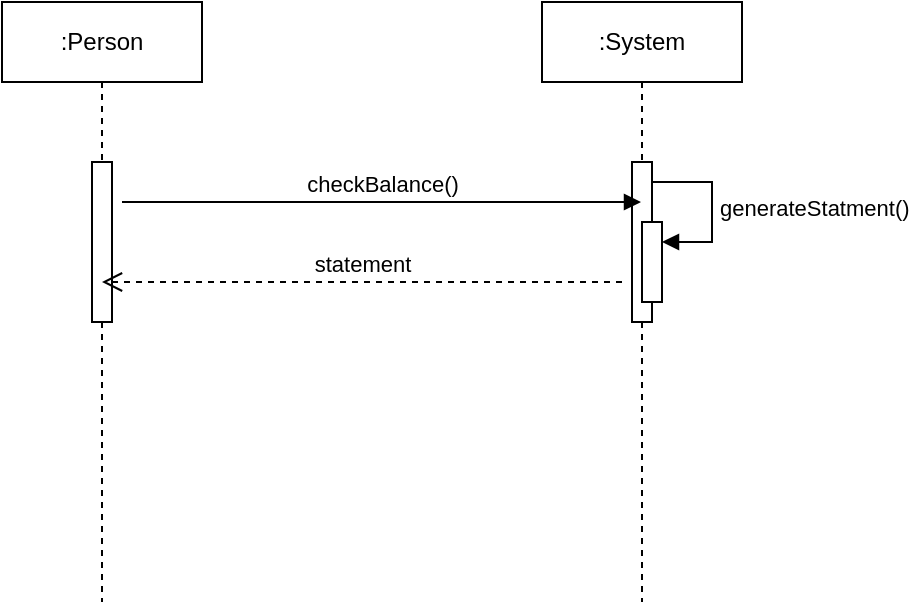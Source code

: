 <mxfile version="22.0.8" type="device">
  <diagram name="Página-1" id="R6Qr1nQNWaYqqbWTMK9z">
    <mxGraphModel dx="954" dy="586" grid="1" gridSize="10" guides="1" tooltips="1" connect="1" arrows="1" fold="1" page="1" pageScale="1" pageWidth="827" pageHeight="1169" math="0" shadow="0">
      <root>
        <mxCell id="0" />
        <mxCell id="1" parent="0" />
        <mxCell id="uFAhXQlHkDznKYTU-1bZ-1" value=":Person" style="shape=umlLifeline;perimeter=lifelinePerimeter;whiteSpace=wrap;html=1;container=1;dropTarget=0;collapsible=0;recursiveResize=0;outlineConnect=0;portConstraint=eastwest;newEdgeStyle={&quot;curved&quot;:0,&quot;rounded&quot;:0};" vertex="1" parent="1">
          <mxGeometry x="50" y="80" width="100" height="300" as="geometry" />
        </mxCell>
        <mxCell id="uFAhXQlHkDznKYTU-1bZ-3" value="" style="html=1;points=[[0,0,0,0,5],[0,1,0,0,-5],[1,0,0,0,5],[1,1,0,0,-5]];perimeter=orthogonalPerimeter;outlineConnect=0;targetShapes=umlLifeline;portConstraint=eastwest;newEdgeStyle={&quot;curved&quot;:0,&quot;rounded&quot;:0};" vertex="1" parent="uFAhXQlHkDznKYTU-1bZ-1">
          <mxGeometry x="45" y="80" width="10" height="80" as="geometry" />
        </mxCell>
        <mxCell id="uFAhXQlHkDznKYTU-1bZ-2" value=":System" style="shape=umlLifeline;perimeter=lifelinePerimeter;whiteSpace=wrap;html=1;container=1;dropTarget=0;collapsible=0;recursiveResize=0;outlineConnect=0;portConstraint=eastwest;newEdgeStyle={&quot;curved&quot;:0,&quot;rounded&quot;:0};" vertex="1" parent="1">
          <mxGeometry x="320" y="80" width="100" height="300" as="geometry" />
        </mxCell>
        <mxCell id="uFAhXQlHkDznKYTU-1bZ-5" value="" style="html=1;points=[[0,0,0,0,5],[0,1,0,0,-5],[1,0,0,0,5],[1,1,0,0,-5]];perimeter=orthogonalPerimeter;outlineConnect=0;targetShapes=umlLifeline;portConstraint=eastwest;newEdgeStyle={&quot;curved&quot;:0,&quot;rounded&quot;:0};" vertex="1" parent="uFAhXQlHkDznKYTU-1bZ-2">
          <mxGeometry x="45" y="80" width="10" height="80" as="geometry" />
        </mxCell>
        <mxCell id="uFAhXQlHkDznKYTU-1bZ-6" value="" style="html=1;points=[[0,0,0,0,5],[0,1,0,0,-5],[1,0,0,0,5],[1,1,0,0,-5]];perimeter=orthogonalPerimeter;outlineConnect=0;targetShapes=umlLifeline;portConstraint=eastwest;newEdgeStyle={&quot;curved&quot;:0,&quot;rounded&quot;:0};" vertex="1" parent="uFAhXQlHkDznKYTU-1bZ-2">
          <mxGeometry x="50" y="110" width="10" height="40" as="geometry" />
        </mxCell>
        <mxCell id="uFAhXQlHkDznKYTU-1bZ-7" value="generateStatment()" style="html=1;align=left;spacingLeft=2;endArrow=block;rounded=0;edgeStyle=orthogonalEdgeStyle;curved=0;rounded=0;" edge="1" parent="uFAhXQlHkDznKYTU-1bZ-2">
          <mxGeometry relative="1" as="geometry">
            <mxPoint x="55" y="90" as="sourcePoint" />
            <Array as="points">
              <mxPoint x="85" y="120" />
            </Array>
            <mxPoint x="60" y="120" as="targetPoint" />
          </mxGeometry>
        </mxCell>
        <mxCell id="uFAhXQlHkDznKYTU-1bZ-4" value="checkBalance()" style="html=1;verticalAlign=bottom;endArrow=block;curved=0;rounded=0;" edge="1" parent="1" target="uFAhXQlHkDznKYTU-1bZ-2">
          <mxGeometry width="80" relative="1" as="geometry">
            <mxPoint x="110" y="180" as="sourcePoint" />
            <mxPoint x="190" y="180" as="targetPoint" />
          </mxGeometry>
        </mxCell>
        <mxCell id="uFAhXQlHkDznKYTU-1bZ-8" value="statement" style="html=1;verticalAlign=bottom;endArrow=open;dashed=1;endSize=8;curved=0;rounded=0;" edge="1" parent="1" target="uFAhXQlHkDznKYTU-1bZ-1">
          <mxGeometry relative="1" as="geometry">
            <mxPoint x="360" y="220" as="sourcePoint" />
            <mxPoint x="280" y="220" as="targetPoint" />
          </mxGeometry>
        </mxCell>
      </root>
    </mxGraphModel>
  </diagram>
</mxfile>

